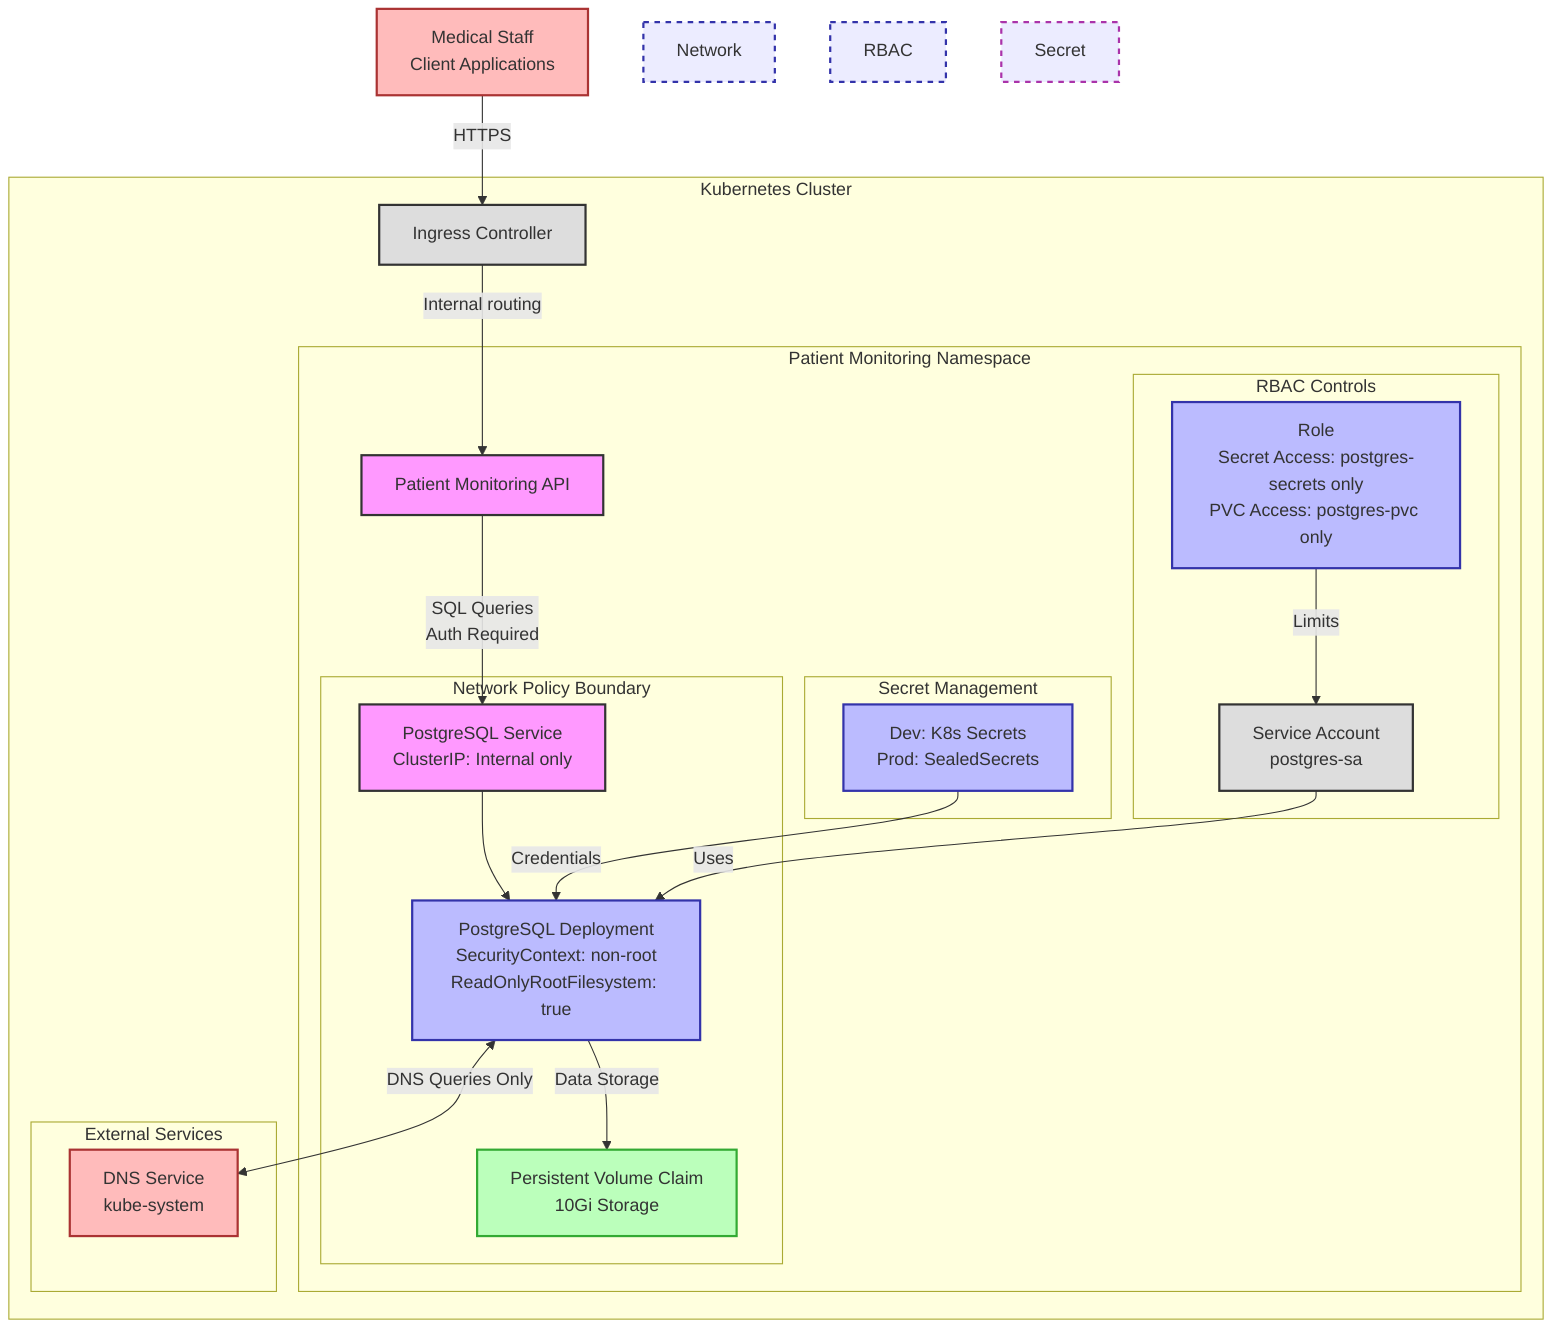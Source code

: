 flowchart TD
    subgraph "Kubernetes Cluster"
        subgraph "Patient Monitoring Namespace"
            subgraph "Network Policy Boundary" 
                PG["PostgreSQL Deployment\nSecurityContext: non-root\nReadOnlyRootFilesystem: true"]
                PGService["PostgreSQL Service\nClusterIP: Internal only"]
                PVC["Persistent Volume Claim\n10Gi Storage"]
            end
            
            subgraph "RBAC Controls"
                SA["Service Account\npostgres-sa"]
                Role["Role\nSecret Access: postgres-secrets only\nPVC Access: postgres-pvc only"]
            end
            
            API["Patient Monitoring API"]
            
            subgraph "Secret Management"
                KS["Dev: K8s Secrets\nProd: SealedSecrets"]
            end
        end
        
        Ingress["Ingress Controller"]
        
        subgraph "External Services"
            DNS["DNS Service\nkube-system"]
        end
    end
    
    Client["Medical Staff\nClient Applications"]
    
    %% Connections
    Client -->|"HTTPS"| Ingress
    Ingress -->|"Internal routing"| API
    API -->|"SQL Queries\nAuth Required"| PGService
    PGService --> PG
    PG -->|"Data Storage"| PVC
    PG <-->|"DNS Queries Only"| DNS
    
    %% Access Control
    KS -->|"Credentials"| PG
    SA -->|"Uses"| PG
    Role -->|"Limits"| SA
    
    %% Styling
    classDef service fill:#f9f,stroke:#333,stroke-width:2px
    classDef security fill:#bbf,stroke:#33a,stroke-width:2px
    classDef storage fill:#bfb,stroke:#3a3,stroke-width:2px
    classDef external fill:#fbb,stroke:#a33,stroke-width:2px
    classDef client fill:#ddd,stroke:#333,stroke-width:2px
    
    class PGService,API service
    class PG,Role,KS security
    class PVC storage
    class DNS,Client external
    class Ingress,SA client
    
    %% Notes
    style Network Policy Boundary fill:none,stroke:#33a,stroke-width:2px,stroke-dasharray: 5 5
    style RBAC Controls fill:none,stroke:#33a,stroke-width:2px,stroke-dasharray: 5 5
    style Secret Management fill:none,stroke:#a3a,stroke-width:2px,stroke-dasharray: 5 5
